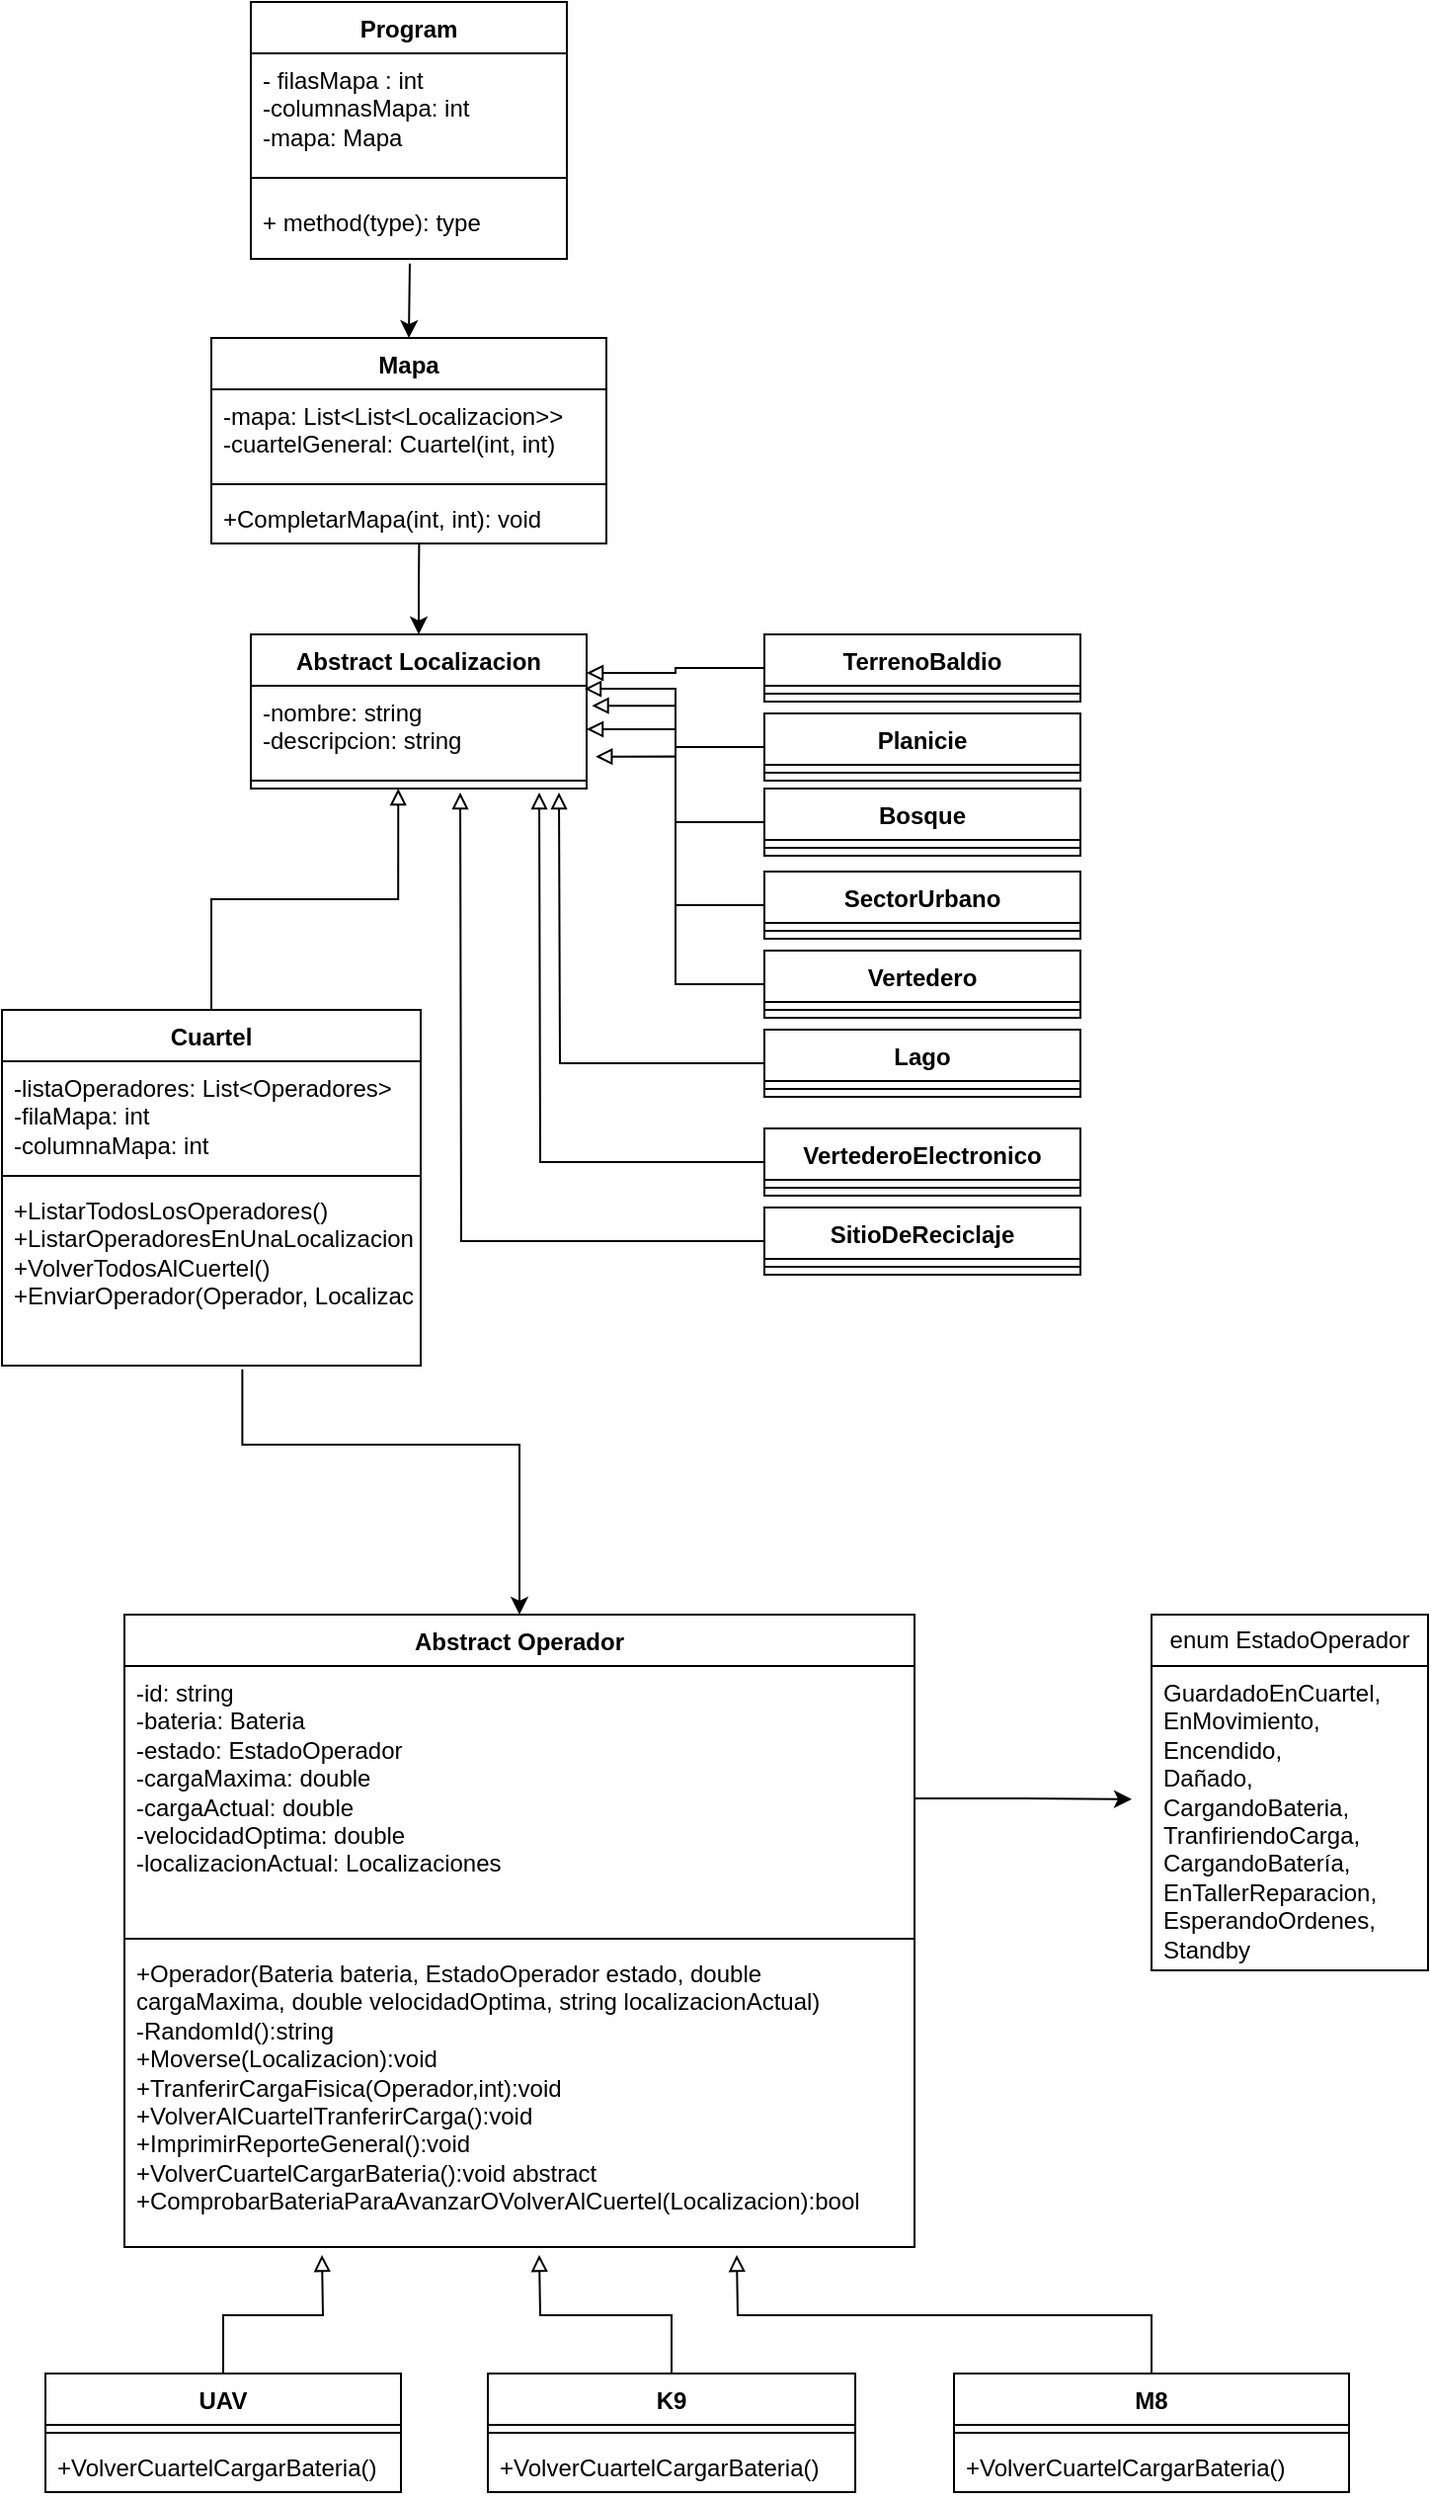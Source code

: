 <mxfile version="22.0.8" type="github">
  <diagram id="C5RBs43oDa-KdzZeNtuy" name="Page-1">
    <mxGraphModel dx="838" dy="1582" grid="1" gridSize="10" guides="1" tooltips="1" connect="1" arrows="1" fold="1" page="1" pageScale="1" pageWidth="827" pageHeight="1169" math="0" shadow="0">
      <root>
        <mxCell id="WIyWlLk6GJQsqaUBKTNV-0" />
        <mxCell id="WIyWlLk6GJQsqaUBKTNV-1" parent="WIyWlLk6GJQsqaUBKTNV-0" />
        <mxCell id="q5LzrCZKhv2fRHbP0HXi-0" value="Program" style="swimlane;fontStyle=1;align=center;verticalAlign=top;childLayout=stackLayout;horizontal=1;startSize=26;horizontalStack=0;resizeParent=1;resizeParentMax=0;resizeLast=0;collapsible=1;marginBottom=0;whiteSpace=wrap;html=1;" vertex="1" parent="WIyWlLk6GJQsqaUBKTNV-1">
          <mxGeometry x="154" y="-1120" width="160" height="130" as="geometry" />
        </mxCell>
        <mxCell id="q5LzrCZKhv2fRHbP0HXi-1" value="- filasMapa : int&lt;br&gt;-columnasMapa: int&lt;br&gt;-mapa: Mapa" style="text;strokeColor=none;fillColor=none;align=left;verticalAlign=top;spacingLeft=4;spacingRight=4;overflow=hidden;rotatable=0;points=[[0,0.5],[1,0.5]];portConstraint=eastwest;whiteSpace=wrap;html=1;" vertex="1" parent="q5LzrCZKhv2fRHbP0HXi-0">
          <mxGeometry y="26" width="160" height="54" as="geometry" />
        </mxCell>
        <mxCell id="q5LzrCZKhv2fRHbP0HXi-2" value="" style="line;strokeWidth=1;fillColor=none;align=left;verticalAlign=middle;spacingTop=-1;spacingLeft=3;spacingRight=3;rotatable=0;labelPosition=right;points=[];portConstraint=eastwest;strokeColor=inherit;" vertex="1" parent="q5LzrCZKhv2fRHbP0HXi-0">
          <mxGeometry y="80" width="160" height="18" as="geometry" />
        </mxCell>
        <mxCell id="q5LzrCZKhv2fRHbP0HXi-3" value="+ method(type): type" style="text;strokeColor=none;fillColor=none;align=left;verticalAlign=top;spacingLeft=4;spacingRight=4;overflow=hidden;rotatable=0;points=[[0,0.5],[1,0.5]];portConstraint=eastwest;whiteSpace=wrap;html=1;" vertex="1" parent="q5LzrCZKhv2fRHbP0HXi-0">
          <mxGeometry y="98" width="160" height="32" as="geometry" />
        </mxCell>
        <mxCell id="q5LzrCZKhv2fRHbP0HXi-4" value="Mapa" style="swimlane;fontStyle=1;align=center;verticalAlign=top;childLayout=stackLayout;horizontal=1;startSize=26;horizontalStack=0;resizeParent=1;resizeParentMax=0;resizeLast=0;collapsible=1;marginBottom=0;whiteSpace=wrap;html=1;" vertex="1" parent="WIyWlLk6GJQsqaUBKTNV-1">
          <mxGeometry x="134" y="-950" width="200" height="104" as="geometry" />
        </mxCell>
        <mxCell id="q5LzrCZKhv2fRHbP0HXi-5" value="-mapa: List&amp;lt;List&amp;lt;Localizacion&amp;gt;&amp;gt;&lt;br&gt;-cuartelGeneral: Cuartel(int, int)" style="text;strokeColor=none;fillColor=none;align=left;verticalAlign=top;spacingLeft=4;spacingRight=4;overflow=hidden;rotatable=0;points=[[0,0.5],[1,0.5]];portConstraint=eastwest;whiteSpace=wrap;html=1;" vertex="1" parent="q5LzrCZKhv2fRHbP0HXi-4">
          <mxGeometry y="26" width="200" height="44" as="geometry" />
        </mxCell>
        <mxCell id="q5LzrCZKhv2fRHbP0HXi-6" value="" style="line;strokeWidth=1;fillColor=none;align=left;verticalAlign=middle;spacingTop=-1;spacingLeft=3;spacingRight=3;rotatable=0;labelPosition=right;points=[];portConstraint=eastwest;strokeColor=inherit;" vertex="1" parent="q5LzrCZKhv2fRHbP0HXi-4">
          <mxGeometry y="70" width="200" height="8" as="geometry" />
        </mxCell>
        <mxCell id="q5LzrCZKhv2fRHbP0HXi-7" value="+CompletarMapa(int, int): void" style="text;strokeColor=none;fillColor=none;align=left;verticalAlign=top;spacingLeft=4;spacingRight=4;overflow=hidden;rotatable=0;points=[[0,0.5],[1,0.5]];portConstraint=eastwest;whiteSpace=wrap;html=1;" vertex="1" parent="q5LzrCZKhv2fRHbP0HXi-4">
          <mxGeometry y="78" width="200" height="26" as="geometry" />
        </mxCell>
        <mxCell id="q5LzrCZKhv2fRHbP0HXi-8" value="Cuartel" style="swimlane;fontStyle=1;align=center;verticalAlign=top;childLayout=stackLayout;horizontal=1;startSize=26;horizontalStack=0;resizeParent=1;resizeParentMax=0;resizeLast=0;collapsible=1;marginBottom=0;whiteSpace=wrap;html=1;" vertex="1" parent="WIyWlLk6GJQsqaUBKTNV-1">
          <mxGeometry x="28" y="-610" width="212" height="180" as="geometry" />
        </mxCell>
        <mxCell id="q5LzrCZKhv2fRHbP0HXi-9" value="-listaOperadores: List&amp;lt;Operadores&amp;gt;&lt;br&gt;-filaMapa: int&lt;br&gt;-columnaMapa: int" style="text;strokeColor=none;fillColor=none;align=left;verticalAlign=top;spacingLeft=4;spacingRight=4;overflow=hidden;rotatable=0;points=[[0,0.5],[1,0.5]];portConstraint=eastwest;whiteSpace=wrap;html=1;" vertex="1" parent="q5LzrCZKhv2fRHbP0HXi-8">
          <mxGeometry y="26" width="212" height="54" as="geometry" />
        </mxCell>
        <mxCell id="q5LzrCZKhv2fRHbP0HXi-10" value="" style="line;strokeWidth=1;fillColor=none;align=left;verticalAlign=middle;spacingTop=-1;spacingLeft=3;spacingRight=3;rotatable=0;labelPosition=right;points=[];portConstraint=eastwest;strokeColor=inherit;" vertex="1" parent="q5LzrCZKhv2fRHbP0HXi-8">
          <mxGeometry y="80" width="212" height="8" as="geometry" />
        </mxCell>
        <mxCell id="q5LzrCZKhv2fRHbP0HXi-11" value="+ListarTodosLosOperadores()&lt;br&gt;+ListarOperadoresEnUnaLocalizacion(Localizacion)&lt;br&gt;+VolverTodosAlCuertel()&lt;br&gt;+EnviarOperador(Operador, Localizacion)" style="text;strokeColor=none;fillColor=none;align=left;verticalAlign=top;spacingLeft=4;spacingRight=4;overflow=hidden;rotatable=0;points=[[0,0.5],[1,0.5]];portConstraint=eastwest;whiteSpace=wrap;html=1;" vertex="1" parent="q5LzrCZKhv2fRHbP0HXi-8">
          <mxGeometry y="88" width="212" height="92" as="geometry" />
        </mxCell>
        <mxCell id="q5LzrCZKhv2fRHbP0HXi-12" value="Abstract Localizacion" style="swimlane;fontStyle=1;align=center;verticalAlign=top;childLayout=stackLayout;horizontal=1;startSize=26;horizontalStack=0;resizeParent=1;resizeParentMax=0;resizeLast=0;collapsible=1;marginBottom=0;whiteSpace=wrap;html=1;" vertex="1" parent="WIyWlLk6GJQsqaUBKTNV-1">
          <mxGeometry x="154" y="-800" width="170" height="78" as="geometry" />
        </mxCell>
        <mxCell id="q5LzrCZKhv2fRHbP0HXi-13" value="-nombre: string&lt;br&gt;-descripcion: string" style="text;strokeColor=none;fillColor=none;align=left;verticalAlign=top;spacingLeft=4;spacingRight=4;overflow=hidden;rotatable=0;points=[[0,0.5],[1,0.5]];portConstraint=eastwest;whiteSpace=wrap;html=1;" vertex="1" parent="q5LzrCZKhv2fRHbP0HXi-12">
          <mxGeometry y="26" width="170" height="44" as="geometry" />
        </mxCell>
        <mxCell id="q5LzrCZKhv2fRHbP0HXi-14" value="" style="line;strokeWidth=1;fillColor=none;align=left;verticalAlign=middle;spacingTop=-1;spacingLeft=3;spacingRight=3;rotatable=0;labelPosition=right;points=[];portConstraint=eastwest;strokeColor=inherit;" vertex="1" parent="q5LzrCZKhv2fRHbP0HXi-12">
          <mxGeometry y="70" width="170" height="8" as="geometry" />
        </mxCell>
        <mxCell id="q5LzrCZKhv2fRHbP0HXi-20" style="edgeStyle=orthogonalEdgeStyle;rounded=0;orthogonalLoop=1;jettySize=auto;html=1;exitX=0.5;exitY=0;exitDx=0;exitDy=0;entryX=0.503;entryY=1.073;entryDx=0;entryDy=0;entryPerimeter=0;startArrow=classic;startFill=1;endArrow=none;endFill=0;" edge="1" parent="WIyWlLk6GJQsqaUBKTNV-1" source="q5LzrCZKhv2fRHbP0HXi-4" target="q5LzrCZKhv2fRHbP0HXi-3">
          <mxGeometry relative="1" as="geometry" />
        </mxCell>
        <mxCell id="q5LzrCZKhv2fRHbP0HXi-24" value="Abstract Operador" style="swimlane;fontStyle=1;align=center;verticalAlign=top;childLayout=stackLayout;horizontal=1;startSize=26;horizontalStack=0;resizeParent=1;resizeParentMax=0;resizeLast=0;collapsible=1;marginBottom=0;whiteSpace=wrap;html=1;" vertex="1" parent="WIyWlLk6GJQsqaUBKTNV-1">
          <mxGeometry x="90" y="-304" width="400" height="320" as="geometry" />
        </mxCell>
        <mxCell id="q5LzrCZKhv2fRHbP0HXi-51" style="edgeStyle=orthogonalEdgeStyle;rounded=0;orthogonalLoop=1;jettySize=auto;html=1;exitX=1;exitY=0.5;exitDx=0;exitDy=0;" edge="1" parent="q5LzrCZKhv2fRHbP0HXi-24" source="q5LzrCZKhv2fRHbP0HXi-25">
          <mxGeometry relative="1" as="geometry">
            <mxPoint x="510" y="93.429" as="targetPoint" />
          </mxGeometry>
        </mxCell>
        <mxCell id="q5LzrCZKhv2fRHbP0HXi-25" value="-id: string&lt;br&gt;-bateria: Bateria&lt;br&gt;-estado: EstadoOperador&lt;br&gt;-cargaMaxima: double&lt;br&gt;-cargaActual: double&lt;br&gt;-velocidadOptima: double&lt;br&gt;-localizacionActual: Localizaciones" style="text;strokeColor=none;fillColor=none;align=left;verticalAlign=top;spacingLeft=4;spacingRight=4;overflow=hidden;rotatable=0;points=[[0,0.5],[1,0.5]];portConstraint=eastwest;whiteSpace=wrap;html=1;" vertex="1" parent="q5LzrCZKhv2fRHbP0HXi-24">
          <mxGeometry y="26" width="400" height="134" as="geometry" />
        </mxCell>
        <mxCell id="q5LzrCZKhv2fRHbP0HXi-26" value="" style="line;strokeWidth=1;fillColor=none;align=left;verticalAlign=middle;spacingTop=-1;spacingLeft=3;spacingRight=3;rotatable=0;labelPosition=right;points=[];portConstraint=eastwest;strokeColor=inherit;" vertex="1" parent="q5LzrCZKhv2fRHbP0HXi-24">
          <mxGeometry y="160" width="400" height="8" as="geometry" />
        </mxCell>
        <mxCell id="q5LzrCZKhv2fRHbP0HXi-27" value="&lt;div&gt;+Operador(Bateria bateria, EstadoOperador estado, double cargaMaxima, double velocidadOptima, string localizacionActual)&lt;/div&gt;&lt;div&gt;-RandomId():string&lt;/div&gt;&lt;div&gt;+Moverse(Localizacion):void&lt;/div&gt;&lt;div&gt;+TranferirCargaFisica(Operador,int):void&lt;/div&gt;&lt;div&gt;+VolverAlCuartelTranferirCarga():void&lt;/div&gt;&lt;div&gt;+ImprimirReporteGeneral():void&lt;/div&gt;&lt;div&gt;+VolverCuartelCargarBateria():void abstract&lt;/div&gt;&lt;div&gt;+ComprobarBateriaParaAvanzarOVolverAlCuertel(Localizacion):bool&lt;/div&gt;&lt;div&gt;&lt;br&gt;&lt;/div&gt;" style="text;strokeColor=none;fillColor=none;align=left;verticalAlign=top;spacingLeft=4;spacingRight=4;overflow=hidden;rotatable=0;points=[[0,0.5],[1,0.5]];portConstraint=eastwest;whiteSpace=wrap;html=1;" vertex="1" parent="q5LzrCZKhv2fRHbP0HXi-24">
          <mxGeometry y="168" width="400" height="152" as="geometry" />
        </mxCell>
        <mxCell id="q5LzrCZKhv2fRHbP0HXi-34" value="enum EstadoOperador" style="swimlane;fontStyle=0;childLayout=stackLayout;horizontal=1;startSize=26;fillColor=none;horizontalStack=0;resizeParent=1;resizeParentMax=0;resizeLast=0;collapsible=1;marginBottom=0;whiteSpace=wrap;html=1;" vertex="1" parent="WIyWlLk6GJQsqaUBKTNV-1">
          <mxGeometry x="610" y="-304" width="140" height="180" as="geometry" />
        </mxCell>
        <mxCell id="q5LzrCZKhv2fRHbP0HXi-35" value="&lt;div&gt;GuardadoEnCuartel,&lt;/div&gt;&lt;div&gt;EnMovimiento,&lt;/div&gt;&lt;div&gt;Encendido,&lt;/div&gt;&lt;div&gt;Dañado,&lt;/div&gt;&lt;div&gt;CargandoBateria,&lt;/div&gt;&lt;div&gt;TranfiriendoCarga,&lt;/div&gt;&lt;div&gt;CargandoBatería,&lt;/div&gt;&lt;div&gt;EnTallerReparacion,&lt;/div&gt;&lt;div&gt;EsperandoOrdenes,&lt;/div&gt;&lt;div&gt;Standby&lt;/div&gt;" style="text;strokeColor=none;fillColor=none;align=left;verticalAlign=top;spacingLeft=4;spacingRight=4;overflow=hidden;rotatable=0;points=[[0,0.5],[1,0.5]];portConstraint=eastwest;whiteSpace=wrap;html=1;" vertex="1" parent="q5LzrCZKhv2fRHbP0HXi-34">
          <mxGeometry y="26" width="140" height="154" as="geometry" />
        </mxCell>
        <mxCell id="q5LzrCZKhv2fRHbP0HXi-52" style="edgeStyle=orthogonalEdgeStyle;rounded=0;orthogonalLoop=1;jettySize=auto;html=1;exitX=0.5;exitY=0;exitDx=0;exitDy=0;endArrow=block;endFill=0;strokeWidth=1;" edge="1" parent="WIyWlLk6GJQsqaUBKTNV-1" source="q5LzrCZKhv2fRHbP0HXi-36">
          <mxGeometry relative="1" as="geometry">
            <mxPoint x="190" y="20" as="targetPoint" />
          </mxGeometry>
        </mxCell>
        <mxCell id="q5LzrCZKhv2fRHbP0HXi-36" value="UAV" style="swimlane;fontStyle=1;align=center;verticalAlign=top;childLayout=stackLayout;horizontal=1;startSize=26;horizontalStack=0;resizeParent=1;resizeParentMax=0;resizeLast=0;collapsible=1;marginBottom=0;whiteSpace=wrap;html=1;" vertex="1" parent="WIyWlLk6GJQsqaUBKTNV-1">
          <mxGeometry x="50" y="80" width="180" height="60" as="geometry" />
        </mxCell>
        <mxCell id="q5LzrCZKhv2fRHbP0HXi-38" value="" style="line;strokeWidth=1;fillColor=none;align=left;verticalAlign=middle;spacingTop=-1;spacingLeft=3;spacingRight=3;rotatable=0;labelPosition=right;points=[];portConstraint=eastwest;strokeColor=inherit;" vertex="1" parent="q5LzrCZKhv2fRHbP0HXi-36">
          <mxGeometry y="26" width="180" height="8" as="geometry" />
        </mxCell>
        <mxCell id="q5LzrCZKhv2fRHbP0HXi-39" value="+VolverCuartelCargarBateria()" style="text;strokeColor=none;fillColor=none;align=left;verticalAlign=top;spacingLeft=4;spacingRight=4;overflow=hidden;rotatable=0;points=[[0,0.5],[1,0.5]];portConstraint=eastwest;whiteSpace=wrap;html=1;" vertex="1" parent="q5LzrCZKhv2fRHbP0HXi-36">
          <mxGeometry y="34" width="180" height="26" as="geometry" />
        </mxCell>
        <mxCell id="q5LzrCZKhv2fRHbP0HXi-53" style="edgeStyle=orthogonalEdgeStyle;rounded=0;orthogonalLoop=1;jettySize=auto;html=1;exitX=0.5;exitY=0;exitDx=0;exitDy=0;endArrow=block;endFill=0;" edge="1" parent="WIyWlLk6GJQsqaUBKTNV-1" source="q5LzrCZKhv2fRHbP0HXi-40">
          <mxGeometry relative="1" as="geometry">
            <mxPoint x="300" y="20" as="targetPoint" />
          </mxGeometry>
        </mxCell>
        <mxCell id="q5LzrCZKhv2fRHbP0HXi-40" value="K9" style="swimlane;fontStyle=1;align=center;verticalAlign=top;childLayout=stackLayout;horizontal=1;startSize=26;horizontalStack=0;resizeParent=1;resizeParentMax=0;resizeLast=0;collapsible=1;marginBottom=0;whiteSpace=wrap;html=1;" vertex="1" parent="WIyWlLk6GJQsqaUBKTNV-1">
          <mxGeometry x="274" y="80" width="186" height="60" as="geometry" />
        </mxCell>
        <mxCell id="q5LzrCZKhv2fRHbP0HXi-42" value="" style="line;strokeWidth=1;fillColor=none;align=left;verticalAlign=middle;spacingTop=-1;spacingLeft=3;spacingRight=3;rotatable=0;labelPosition=right;points=[];portConstraint=eastwest;strokeColor=inherit;" vertex="1" parent="q5LzrCZKhv2fRHbP0HXi-40">
          <mxGeometry y="26" width="186" height="8" as="geometry" />
        </mxCell>
        <mxCell id="q5LzrCZKhv2fRHbP0HXi-43" value="+VolverCuartelCargarBateria()" style="text;strokeColor=none;fillColor=none;align=left;verticalAlign=top;spacingLeft=4;spacingRight=4;overflow=hidden;rotatable=0;points=[[0,0.5],[1,0.5]];portConstraint=eastwest;whiteSpace=wrap;html=1;" vertex="1" parent="q5LzrCZKhv2fRHbP0HXi-40">
          <mxGeometry y="34" width="186" height="26" as="geometry" />
        </mxCell>
        <mxCell id="q5LzrCZKhv2fRHbP0HXi-54" style="edgeStyle=orthogonalEdgeStyle;rounded=0;orthogonalLoop=1;jettySize=auto;html=1;exitX=0.5;exitY=0;exitDx=0;exitDy=0;endArrow=block;endFill=0;" edge="1" parent="WIyWlLk6GJQsqaUBKTNV-1" source="q5LzrCZKhv2fRHbP0HXi-44">
          <mxGeometry relative="1" as="geometry">
            <mxPoint x="400" y="20" as="targetPoint" />
          </mxGeometry>
        </mxCell>
        <mxCell id="q5LzrCZKhv2fRHbP0HXi-44" value="M8" style="swimlane;fontStyle=1;align=center;verticalAlign=top;childLayout=stackLayout;horizontal=1;startSize=26;horizontalStack=0;resizeParent=1;resizeParentMax=0;resizeLast=0;collapsible=1;marginBottom=0;whiteSpace=wrap;html=1;" vertex="1" parent="WIyWlLk6GJQsqaUBKTNV-1">
          <mxGeometry x="510" y="80" width="200" height="60" as="geometry" />
        </mxCell>
        <mxCell id="q5LzrCZKhv2fRHbP0HXi-46" value="" style="line;strokeWidth=1;fillColor=none;align=left;verticalAlign=middle;spacingTop=-1;spacingLeft=3;spacingRight=3;rotatable=0;labelPosition=right;points=[];portConstraint=eastwest;strokeColor=inherit;" vertex="1" parent="q5LzrCZKhv2fRHbP0HXi-44">
          <mxGeometry y="26" width="200" height="8" as="geometry" />
        </mxCell>
        <mxCell id="q5LzrCZKhv2fRHbP0HXi-47" value="+VolverCuartelCargarBateria()" style="text;strokeColor=none;fillColor=none;align=left;verticalAlign=top;spacingLeft=4;spacingRight=4;overflow=hidden;rotatable=0;points=[[0,0.5],[1,0.5]];portConstraint=eastwest;whiteSpace=wrap;html=1;" vertex="1" parent="q5LzrCZKhv2fRHbP0HXi-44">
          <mxGeometry y="34" width="200" height="26" as="geometry" />
        </mxCell>
        <mxCell id="q5LzrCZKhv2fRHbP0HXi-50" style="edgeStyle=orthogonalEdgeStyle;rounded=0;orthogonalLoop=1;jettySize=auto;html=1;exitX=0.5;exitY=0;exitDx=0;exitDy=0;entryX=0.574;entryY=1.021;entryDx=0;entryDy=0;entryPerimeter=0;startArrow=classic;startFill=1;endArrow=none;endFill=0;" edge="1" parent="WIyWlLk6GJQsqaUBKTNV-1" source="q5LzrCZKhv2fRHbP0HXi-24" target="q5LzrCZKhv2fRHbP0HXi-11">
          <mxGeometry relative="1" as="geometry">
            <Array as="points">
              <mxPoint x="290" y="-390" />
              <mxPoint x="150" y="-390" />
            </Array>
          </mxGeometry>
        </mxCell>
        <mxCell id="q5LzrCZKhv2fRHbP0HXi-55" style="edgeStyle=orthogonalEdgeStyle;rounded=0;orthogonalLoop=1;jettySize=auto;html=1;exitX=0.5;exitY=0;exitDx=0;exitDy=0;entryX=0.526;entryY=1.007;entryDx=0;entryDy=0;entryPerimeter=0;startArrow=classic;startFill=1;endArrow=none;endFill=0;" edge="1" parent="WIyWlLk6GJQsqaUBKTNV-1" source="q5LzrCZKhv2fRHbP0HXi-12" target="q5LzrCZKhv2fRHbP0HXi-7">
          <mxGeometry relative="1" as="geometry" />
        </mxCell>
        <mxCell id="q5LzrCZKhv2fRHbP0HXi-57" style="edgeStyle=orthogonalEdgeStyle;rounded=0;orthogonalLoop=1;jettySize=auto;html=1;exitX=0.5;exitY=0;exitDx=0;exitDy=0;entryX=0.439;entryY=1;entryDx=0;entryDy=0;entryPerimeter=0;endArrow=block;endFill=0;" edge="1" parent="WIyWlLk6GJQsqaUBKTNV-1" source="q5LzrCZKhv2fRHbP0HXi-8" target="q5LzrCZKhv2fRHbP0HXi-14">
          <mxGeometry relative="1" as="geometry" />
        </mxCell>
        <mxCell id="q5LzrCZKhv2fRHbP0HXi-62" style="edgeStyle=orthogonalEdgeStyle;rounded=0;orthogonalLoop=1;jettySize=auto;html=1;exitX=0;exitY=0.5;exitDx=0;exitDy=0;entryX=1;entryY=0.25;entryDx=0;entryDy=0;endArrow=block;endFill=0;" edge="1" parent="WIyWlLk6GJQsqaUBKTNV-1" source="q5LzrCZKhv2fRHbP0HXi-58" target="q5LzrCZKhv2fRHbP0HXi-12">
          <mxGeometry relative="1" as="geometry" />
        </mxCell>
        <mxCell id="q5LzrCZKhv2fRHbP0HXi-58" value="TerrenoBaldio" style="swimlane;fontStyle=1;align=center;verticalAlign=top;childLayout=stackLayout;horizontal=1;startSize=26;horizontalStack=0;resizeParent=1;resizeParentMax=0;resizeLast=0;collapsible=1;marginBottom=0;whiteSpace=wrap;html=1;" vertex="1" parent="WIyWlLk6GJQsqaUBKTNV-1">
          <mxGeometry x="414" y="-800" width="160" height="34" as="geometry" />
        </mxCell>
        <mxCell id="q5LzrCZKhv2fRHbP0HXi-60" value="" style="line;strokeWidth=1;fillColor=none;align=left;verticalAlign=middle;spacingTop=-1;spacingLeft=3;spacingRight=3;rotatable=0;labelPosition=right;points=[];portConstraint=eastwest;strokeColor=inherit;" vertex="1" parent="q5LzrCZKhv2fRHbP0HXi-58">
          <mxGeometry y="26" width="160" height="8" as="geometry" />
        </mxCell>
        <mxCell id="q5LzrCZKhv2fRHbP0HXi-63" value="Planicie" style="swimlane;fontStyle=1;align=center;verticalAlign=top;childLayout=stackLayout;horizontal=1;startSize=26;horizontalStack=0;resizeParent=1;resizeParentMax=0;resizeLast=0;collapsible=1;marginBottom=0;whiteSpace=wrap;html=1;" vertex="1" parent="WIyWlLk6GJQsqaUBKTNV-1">
          <mxGeometry x="414" y="-760" width="160" height="34" as="geometry" />
        </mxCell>
        <mxCell id="q5LzrCZKhv2fRHbP0HXi-65" value="" style="line;strokeWidth=1;fillColor=none;align=left;verticalAlign=middle;spacingTop=-1;spacingLeft=3;spacingRight=3;rotatable=0;labelPosition=right;points=[];portConstraint=eastwest;strokeColor=inherit;" vertex="1" parent="q5LzrCZKhv2fRHbP0HXi-63">
          <mxGeometry y="26" width="160" height="8" as="geometry" />
        </mxCell>
        <mxCell id="q5LzrCZKhv2fRHbP0HXi-67" style="edgeStyle=orthogonalEdgeStyle;rounded=0;orthogonalLoop=1;jettySize=auto;html=1;exitX=0;exitY=0.5;exitDx=0;exitDy=0;entryX=0.994;entryY=0.035;entryDx=0;entryDy=0;entryPerimeter=0;endArrow=block;endFill=0;" edge="1" parent="WIyWlLk6GJQsqaUBKTNV-1" source="q5LzrCZKhv2fRHbP0HXi-63" target="q5LzrCZKhv2fRHbP0HXi-13">
          <mxGeometry relative="1" as="geometry" />
        </mxCell>
        <mxCell id="q5LzrCZKhv2fRHbP0HXi-68" value="Bosque" style="swimlane;fontStyle=1;align=center;verticalAlign=top;childLayout=stackLayout;horizontal=1;startSize=26;horizontalStack=0;resizeParent=1;resizeParentMax=0;resizeLast=0;collapsible=1;marginBottom=0;whiteSpace=wrap;html=1;" vertex="1" parent="WIyWlLk6GJQsqaUBKTNV-1">
          <mxGeometry x="414" y="-722" width="160" height="34" as="geometry" />
        </mxCell>
        <mxCell id="q5LzrCZKhv2fRHbP0HXi-70" value="" style="line;strokeWidth=1;fillColor=none;align=left;verticalAlign=middle;spacingTop=-1;spacingLeft=3;spacingRight=3;rotatable=0;labelPosition=right;points=[];portConstraint=eastwest;strokeColor=inherit;" vertex="1" parent="q5LzrCZKhv2fRHbP0HXi-68">
          <mxGeometry y="26" width="160" height="8" as="geometry" />
        </mxCell>
        <mxCell id="q5LzrCZKhv2fRHbP0HXi-72" style="edgeStyle=orthogonalEdgeStyle;rounded=0;orthogonalLoop=1;jettySize=auto;html=1;exitX=0;exitY=0.5;exitDx=0;exitDy=0;entryX=1.016;entryY=0.229;entryDx=0;entryDy=0;entryPerimeter=0;endArrow=block;endFill=0;" edge="1" parent="WIyWlLk6GJQsqaUBKTNV-1" source="q5LzrCZKhv2fRHbP0HXi-68" target="q5LzrCZKhv2fRHbP0HXi-13">
          <mxGeometry relative="1" as="geometry" />
        </mxCell>
        <mxCell id="q5LzrCZKhv2fRHbP0HXi-77" style="edgeStyle=orthogonalEdgeStyle;rounded=0;orthogonalLoop=1;jettySize=auto;html=1;exitX=0;exitY=0.5;exitDx=0;exitDy=0;entryX=1;entryY=0.5;entryDx=0;entryDy=0;endArrow=block;endFill=0;" edge="1" parent="WIyWlLk6GJQsqaUBKTNV-1" source="q5LzrCZKhv2fRHbP0HXi-73" target="q5LzrCZKhv2fRHbP0HXi-13">
          <mxGeometry relative="1" as="geometry" />
        </mxCell>
        <mxCell id="q5LzrCZKhv2fRHbP0HXi-73" value="SectorUrbano" style="swimlane;fontStyle=1;align=center;verticalAlign=top;childLayout=stackLayout;horizontal=1;startSize=26;horizontalStack=0;resizeParent=1;resizeParentMax=0;resizeLast=0;collapsible=1;marginBottom=0;whiteSpace=wrap;html=1;" vertex="1" parent="WIyWlLk6GJQsqaUBKTNV-1">
          <mxGeometry x="414" y="-680" width="160" height="34" as="geometry" />
        </mxCell>
        <mxCell id="q5LzrCZKhv2fRHbP0HXi-75" value="" style="line;strokeWidth=1;fillColor=none;align=left;verticalAlign=middle;spacingTop=-1;spacingLeft=3;spacingRight=3;rotatable=0;labelPosition=right;points=[];portConstraint=eastwest;strokeColor=inherit;" vertex="1" parent="q5LzrCZKhv2fRHbP0HXi-73">
          <mxGeometry y="26" width="160" height="8" as="geometry" />
        </mxCell>
        <mxCell id="q5LzrCZKhv2fRHbP0HXi-78" value="Vertedero" style="swimlane;fontStyle=1;align=center;verticalAlign=top;childLayout=stackLayout;horizontal=1;startSize=26;horizontalStack=0;resizeParent=1;resizeParentMax=0;resizeLast=0;collapsible=1;marginBottom=0;whiteSpace=wrap;html=1;" vertex="1" parent="WIyWlLk6GJQsqaUBKTNV-1">
          <mxGeometry x="414" y="-640" width="160" height="34" as="geometry" />
        </mxCell>
        <mxCell id="q5LzrCZKhv2fRHbP0HXi-80" value="" style="line;strokeWidth=1;fillColor=none;align=left;verticalAlign=middle;spacingTop=-1;spacingLeft=3;spacingRight=3;rotatable=0;labelPosition=right;points=[];portConstraint=eastwest;strokeColor=inherit;" vertex="1" parent="q5LzrCZKhv2fRHbP0HXi-78">
          <mxGeometry y="26" width="160" height="8" as="geometry" />
        </mxCell>
        <mxCell id="q5LzrCZKhv2fRHbP0HXi-91" style="edgeStyle=orthogonalEdgeStyle;rounded=0;orthogonalLoop=1;jettySize=auto;html=1;exitX=0;exitY=0.5;exitDx=0;exitDy=0;endArrow=block;endFill=0;" edge="1" parent="WIyWlLk6GJQsqaUBKTNV-1" source="q5LzrCZKhv2fRHbP0HXi-84">
          <mxGeometry relative="1" as="geometry">
            <mxPoint x="310" y="-720" as="targetPoint" />
          </mxGeometry>
        </mxCell>
        <mxCell id="q5LzrCZKhv2fRHbP0HXi-84" value="Lago" style="swimlane;fontStyle=1;align=center;verticalAlign=top;childLayout=stackLayout;horizontal=1;startSize=26;horizontalStack=0;resizeParent=1;resizeParentMax=0;resizeLast=0;collapsible=1;marginBottom=0;whiteSpace=wrap;html=1;" vertex="1" parent="WIyWlLk6GJQsqaUBKTNV-1">
          <mxGeometry x="414" y="-600" width="160" height="34" as="geometry" />
        </mxCell>
        <mxCell id="q5LzrCZKhv2fRHbP0HXi-85" value="" style="line;strokeWidth=1;fillColor=none;align=left;verticalAlign=middle;spacingTop=-1;spacingLeft=3;spacingRight=3;rotatable=0;labelPosition=right;points=[];portConstraint=eastwest;strokeColor=inherit;" vertex="1" parent="q5LzrCZKhv2fRHbP0HXi-84">
          <mxGeometry y="26" width="160" height="8" as="geometry" />
        </mxCell>
        <mxCell id="q5LzrCZKhv2fRHbP0HXi-92" style="edgeStyle=orthogonalEdgeStyle;rounded=0;orthogonalLoop=1;jettySize=auto;html=1;exitX=0;exitY=0.5;exitDx=0;exitDy=0;endArrow=block;endFill=0;" edge="1" parent="WIyWlLk6GJQsqaUBKTNV-1" source="q5LzrCZKhv2fRHbP0HXi-86">
          <mxGeometry relative="1" as="geometry">
            <mxPoint x="300" y="-720" as="targetPoint" />
          </mxGeometry>
        </mxCell>
        <mxCell id="q5LzrCZKhv2fRHbP0HXi-86" value="VertederoElectronico" style="swimlane;fontStyle=1;align=center;verticalAlign=top;childLayout=stackLayout;horizontal=1;startSize=26;horizontalStack=0;resizeParent=1;resizeParentMax=0;resizeLast=0;collapsible=1;marginBottom=0;whiteSpace=wrap;html=1;" vertex="1" parent="WIyWlLk6GJQsqaUBKTNV-1">
          <mxGeometry x="414" y="-550" width="160" height="34" as="geometry" />
        </mxCell>
        <mxCell id="q5LzrCZKhv2fRHbP0HXi-87" value="" style="line;strokeWidth=1;fillColor=none;align=left;verticalAlign=middle;spacingTop=-1;spacingLeft=3;spacingRight=3;rotatable=0;labelPosition=right;points=[];portConstraint=eastwest;strokeColor=inherit;" vertex="1" parent="q5LzrCZKhv2fRHbP0HXi-86">
          <mxGeometry y="26" width="160" height="8" as="geometry" />
        </mxCell>
        <mxCell id="q5LzrCZKhv2fRHbP0HXi-93" style="edgeStyle=orthogonalEdgeStyle;rounded=0;orthogonalLoop=1;jettySize=auto;html=1;exitX=0;exitY=0.5;exitDx=0;exitDy=0;endArrow=block;endFill=0;" edge="1" parent="WIyWlLk6GJQsqaUBKTNV-1" source="q5LzrCZKhv2fRHbP0HXi-88">
          <mxGeometry relative="1" as="geometry">
            <mxPoint x="260" y="-720" as="targetPoint" />
          </mxGeometry>
        </mxCell>
        <mxCell id="q5LzrCZKhv2fRHbP0HXi-88" value="SitioDeReciclaje" style="swimlane;fontStyle=1;align=center;verticalAlign=top;childLayout=stackLayout;horizontal=1;startSize=26;horizontalStack=0;resizeParent=1;resizeParentMax=0;resizeLast=0;collapsible=1;marginBottom=0;whiteSpace=wrap;html=1;" vertex="1" parent="WIyWlLk6GJQsqaUBKTNV-1">
          <mxGeometry x="414" y="-510" width="160" height="34" as="geometry" />
        </mxCell>
        <mxCell id="q5LzrCZKhv2fRHbP0HXi-89" value="" style="line;strokeWidth=1;fillColor=none;align=left;verticalAlign=middle;spacingTop=-1;spacingLeft=3;spacingRight=3;rotatable=0;labelPosition=right;points=[];portConstraint=eastwest;strokeColor=inherit;" vertex="1" parent="q5LzrCZKhv2fRHbP0HXi-88">
          <mxGeometry y="26" width="160" height="8" as="geometry" />
        </mxCell>
        <mxCell id="q5LzrCZKhv2fRHbP0HXi-90" style="edgeStyle=orthogonalEdgeStyle;rounded=0;orthogonalLoop=1;jettySize=auto;html=1;exitX=0;exitY=0.5;exitDx=0;exitDy=0;entryX=1.027;entryY=0.814;entryDx=0;entryDy=0;entryPerimeter=0;endArrow=block;endFill=0;" edge="1" parent="WIyWlLk6GJQsqaUBKTNV-1" source="q5LzrCZKhv2fRHbP0HXi-78" target="q5LzrCZKhv2fRHbP0HXi-13">
          <mxGeometry relative="1" as="geometry" />
        </mxCell>
      </root>
    </mxGraphModel>
  </diagram>
</mxfile>
